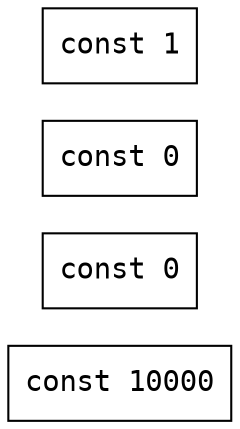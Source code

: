 digraph DF {
  rankdir=LR;
  node [shape=box,fontname="monospace"];
  0 [label="const 10000"];
  1 [label="const 0"];
  2 [label="const 0"];
  3 [label="const 1"];
}
